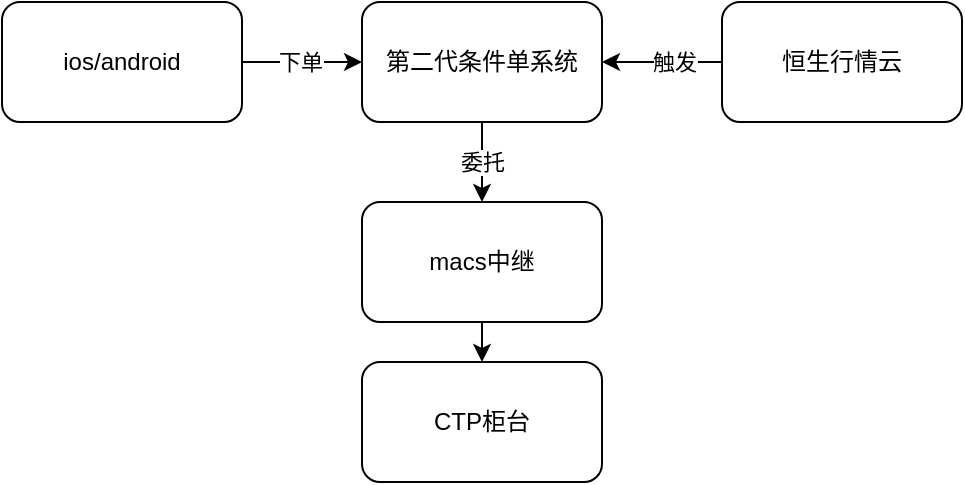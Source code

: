 <mxfile version="20.6.0" type="github">
  <diagram id="MAo2vdGEB_ihkJWzHzWT" name="第 1 页">
    <mxGraphModel dx="981" dy="526" grid="1" gridSize="10" guides="1" tooltips="1" connect="1" arrows="1" fold="1" page="1" pageScale="1" pageWidth="827" pageHeight="1169" math="0" shadow="0">
      <root>
        <mxCell id="0" />
        <mxCell id="1" parent="0" />
        <mxCell id="JniYUlkNHlWra6w6z7R9-10" style="edgeStyle=orthogonalEdgeStyle;rounded=0;orthogonalLoop=1;jettySize=auto;html=1;exitX=0.5;exitY=1;exitDx=0;exitDy=0;entryX=0.5;entryY=0;entryDx=0;entryDy=0;" edge="1" parent="1" source="JniYUlkNHlWra6w6z7R9-1" target="JniYUlkNHlWra6w6z7R9-4">
          <mxGeometry relative="1" as="geometry">
            <Array as="points">
              <mxPoint x="340" y="250" />
              <mxPoint x="340" y="250" />
            </Array>
          </mxGeometry>
        </mxCell>
        <mxCell id="JniYUlkNHlWra6w6z7R9-16" value="委托" style="edgeLabel;html=1;align=center;verticalAlign=middle;resizable=0;points=[];" vertex="1" connectable="0" parent="JniYUlkNHlWra6w6z7R9-10">
          <mxGeometry x="-0.007" relative="1" as="geometry">
            <mxPoint as="offset" />
          </mxGeometry>
        </mxCell>
        <mxCell id="JniYUlkNHlWra6w6z7R9-1" value="第二代条件单系统" style="rounded=1;whiteSpace=wrap;html=1;" vertex="1" parent="1">
          <mxGeometry x="280" y="170" width="120" height="60" as="geometry" />
        </mxCell>
        <mxCell id="JniYUlkNHlWra6w6z7R9-12" value="" style="edgeStyle=orthogonalEdgeStyle;rounded=0;orthogonalLoop=1;jettySize=auto;html=1;" edge="1" parent="1" source="JniYUlkNHlWra6w6z7R9-2" target="JniYUlkNHlWra6w6z7R9-1">
          <mxGeometry relative="1" as="geometry" />
        </mxCell>
        <mxCell id="JniYUlkNHlWra6w6z7R9-15" value="下单" style="edgeLabel;html=1;align=center;verticalAlign=middle;resizable=0;points=[];" vertex="1" connectable="0" parent="JniYUlkNHlWra6w6z7R9-12">
          <mxGeometry x="0.208" relative="1" as="geometry">
            <mxPoint x="-7" as="offset" />
          </mxGeometry>
        </mxCell>
        <mxCell id="JniYUlkNHlWra6w6z7R9-2" value="ios/android" style="rounded=1;whiteSpace=wrap;html=1;" vertex="1" parent="1">
          <mxGeometry x="100" y="170" width="120" height="60" as="geometry" />
        </mxCell>
        <mxCell id="JniYUlkNHlWra6w6z7R9-9" style="edgeStyle=orthogonalEdgeStyle;rounded=0;orthogonalLoop=1;jettySize=auto;html=1;exitX=0;exitY=0.5;exitDx=0;exitDy=0;entryX=1;entryY=0.5;entryDx=0;entryDy=0;" edge="1" parent="1" source="JniYUlkNHlWra6w6z7R9-3" target="JniYUlkNHlWra6w6z7R9-1">
          <mxGeometry relative="1" as="geometry" />
        </mxCell>
        <mxCell id="JniYUlkNHlWra6w6z7R9-14" value="触发" style="edgeLabel;html=1;align=center;verticalAlign=middle;resizable=0;points=[];" vertex="1" connectable="0" parent="JniYUlkNHlWra6w6z7R9-9">
          <mxGeometry x="-0.208" y="1" relative="1" as="geometry">
            <mxPoint y="-1" as="offset" />
          </mxGeometry>
        </mxCell>
        <mxCell id="JniYUlkNHlWra6w6z7R9-3" value="恒生行情云" style="rounded=1;whiteSpace=wrap;html=1;" vertex="1" parent="1">
          <mxGeometry x="460" y="170" width="120" height="60" as="geometry" />
        </mxCell>
        <mxCell id="JniYUlkNHlWra6w6z7R9-11" style="edgeStyle=orthogonalEdgeStyle;rounded=0;orthogonalLoop=1;jettySize=auto;html=1;exitX=0.5;exitY=1;exitDx=0;exitDy=0;entryX=0.5;entryY=0;entryDx=0;entryDy=0;" edge="1" parent="1" source="JniYUlkNHlWra6w6z7R9-4" target="JniYUlkNHlWra6w6z7R9-5">
          <mxGeometry relative="1" as="geometry" />
        </mxCell>
        <mxCell id="JniYUlkNHlWra6w6z7R9-4" value="macs中继" style="rounded=1;whiteSpace=wrap;html=1;" vertex="1" parent="1">
          <mxGeometry x="280" y="270" width="120" height="60" as="geometry" />
        </mxCell>
        <mxCell id="JniYUlkNHlWra6w6z7R9-5" value="CTP柜台" style="rounded=1;whiteSpace=wrap;html=1;" vertex="1" parent="1">
          <mxGeometry x="280" y="350" width="120" height="60" as="geometry" />
        </mxCell>
      </root>
    </mxGraphModel>
  </diagram>
</mxfile>
